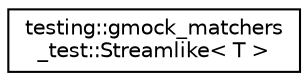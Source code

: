 digraph "クラス階層図"
{
  edge [fontname="Helvetica",fontsize="10",labelfontname="Helvetica",labelfontsize="10"];
  node [fontname="Helvetica",fontsize="10",shape=record];
  rankdir="LR";
  Node0 [label="testing::gmock_matchers\l_test::Streamlike\< T \>",height=0.2,width=0.4,color="black", fillcolor="white", style="filled",URL="$d1/dc3/classtesting_1_1gmock__matchers__test_1_1_streamlike.html"];
}
